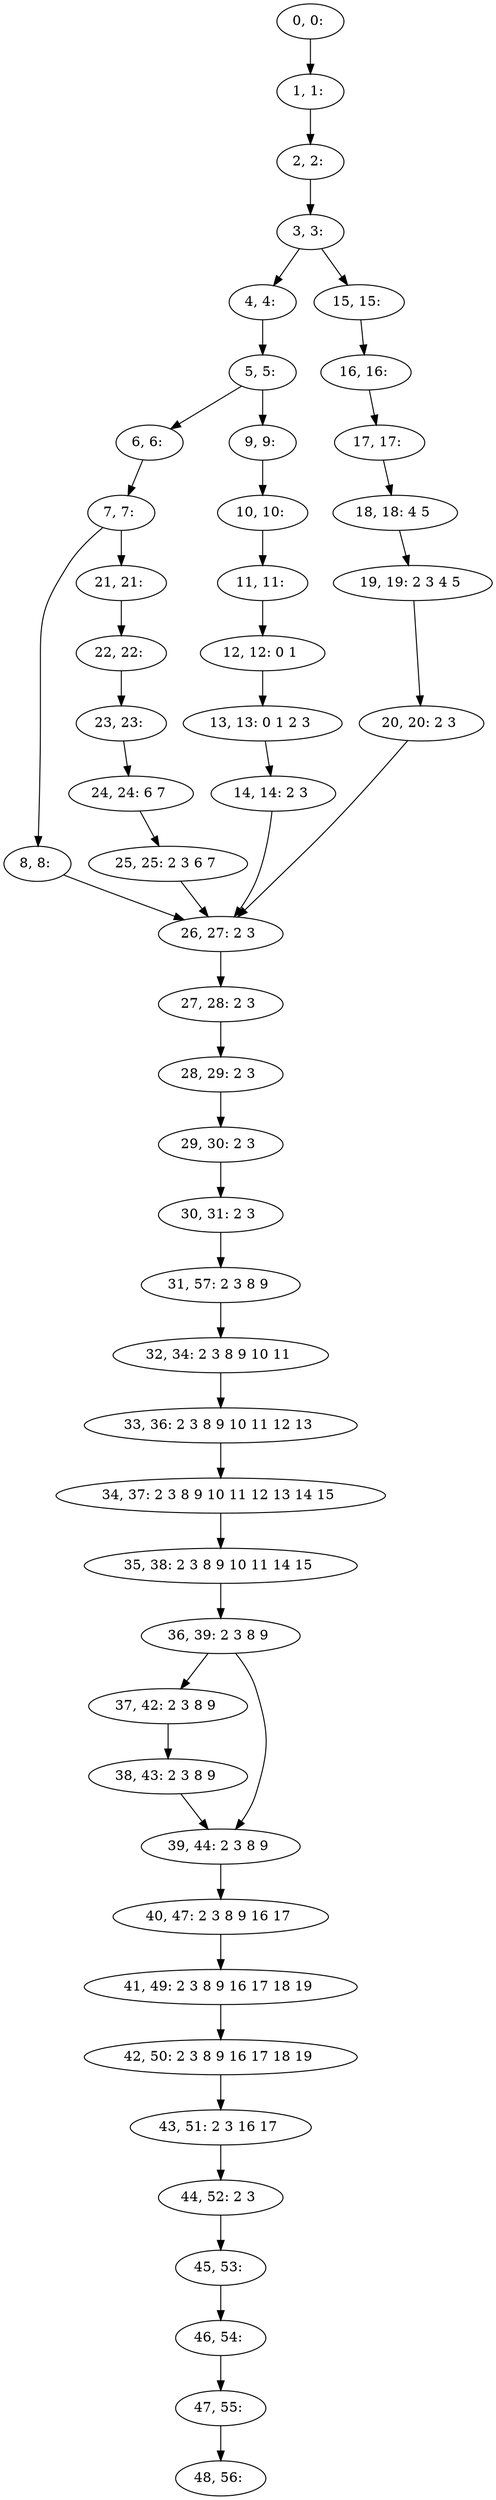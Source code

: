 digraph G {
0[label="0, 0: "];
1[label="1, 1: "];
2[label="2, 2: "];
3[label="3, 3: "];
4[label="4, 4: "];
5[label="5, 5: "];
6[label="6, 6: "];
7[label="7, 7: "];
8[label="8, 8: "];
9[label="9, 9: "];
10[label="10, 10: "];
11[label="11, 11: "];
12[label="12, 12: 0 1 "];
13[label="13, 13: 0 1 2 3 "];
14[label="14, 14: 2 3 "];
15[label="15, 15: "];
16[label="16, 16: "];
17[label="17, 17: "];
18[label="18, 18: 4 5 "];
19[label="19, 19: 2 3 4 5 "];
20[label="20, 20: 2 3 "];
21[label="21, 21: "];
22[label="22, 22: "];
23[label="23, 23: "];
24[label="24, 24: 6 7 "];
25[label="25, 25: 2 3 6 7 "];
26[label="26, 27: 2 3 "];
27[label="27, 28: 2 3 "];
28[label="28, 29: 2 3 "];
29[label="29, 30: 2 3 "];
30[label="30, 31: 2 3 "];
31[label="31, 57: 2 3 8 9 "];
32[label="32, 34: 2 3 8 9 10 11 "];
33[label="33, 36: 2 3 8 9 10 11 12 13 "];
34[label="34, 37: 2 3 8 9 10 11 12 13 14 15 "];
35[label="35, 38: 2 3 8 9 10 11 14 15 "];
36[label="36, 39: 2 3 8 9 "];
37[label="37, 42: 2 3 8 9 "];
38[label="38, 43: 2 3 8 9 "];
39[label="39, 44: 2 3 8 9 "];
40[label="40, 47: 2 3 8 9 16 17 "];
41[label="41, 49: 2 3 8 9 16 17 18 19 "];
42[label="42, 50: 2 3 8 9 16 17 18 19 "];
43[label="43, 51: 2 3 16 17 "];
44[label="44, 52: 2 3 "];
45[label="45, 53: "];
46[label="46, 54: "];
47[label="47, 55: "];
48[label="48, 56: "];
0->1 ;
1->2 ;
2->3 ;
3->4 ;
3->15 ;
4->5 ;
5->6 ;
5->9 ;
6->7 ;
7->8 ;
7->21 ;
8->26 ;
9->10 ;
10->11 ;
11->12 ;
12->13 ;
13->14 ;
14->26 ;
15->16 ;
16->17 ;
17->18 ;
18->19 ;
19->20 ;
20->26 ;
21->22 ;
22->23 ;
23->24 ;
24->25 ;
25->26 ;
26->27 ;
27->28 ;
28->29 ;
29->30 ;
30->31 ;
31->32 ;
32->33 ;
33->34 ;
34->35 ;
35->36 ;
36->37 ;
36->39 ;
37->38 ;
38->39 ;
39->40 ;
40->41 ;
41->42 ;
42->43 ;
43->44 ;
44->45 ;
45->46 ;
46->47 ;
47->48 ;
}
